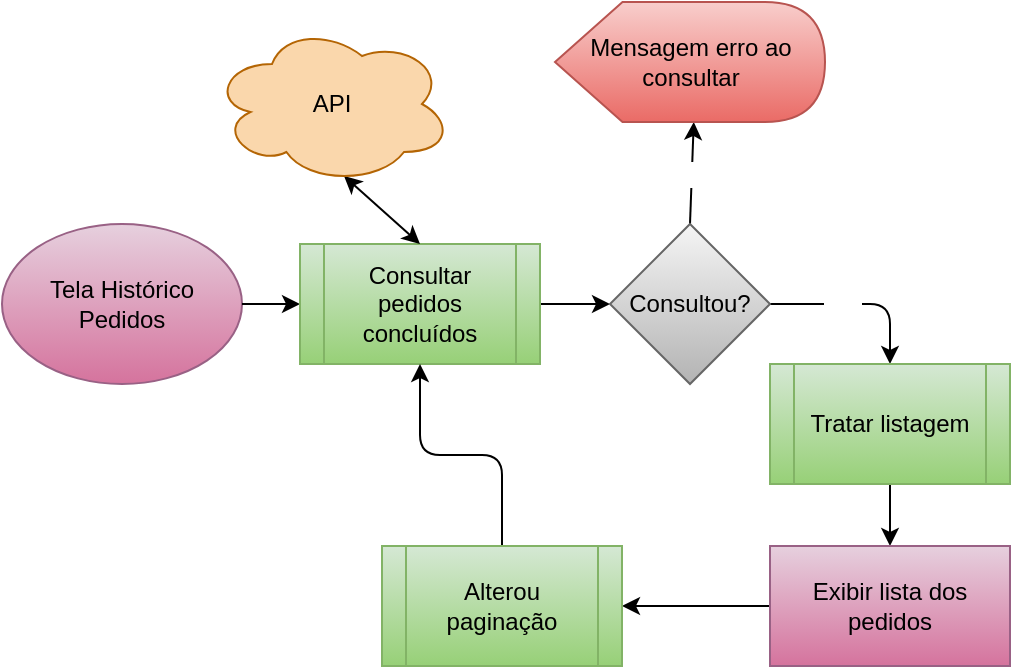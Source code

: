 <mxfile>
    <diagram id="hafGD2FYq9tdRyy5QDzc" name="Página-1">
        <mxGraphModel dx="797" dy="635" grid="1" gridSize="10" guides="1" tooltips="1" connect="1" arrows="1" fold="1" page="1" pageScale="1" pageWidth="827" pageHeight="1169" math="0" shadow="0">
            <root>
                <mxCell id="0"/>
                <mxCell id="1" parent="0"/>
                <mxCell id="13" value="Tela Histórico Pedidos" style="ellipse;whiteSpace=wrap;html=1;fillColor=#e6d0de;strokeColor=#996185;fontStyle=0;gradientColor=#d5739d;fontColor=#000000;" parent="1" vertex="1">
                    <mxGeometry x="15" y="111" width="120" height="80" as="geometry"/>
                </mxCell>
                <mxCell id="27" style="edgeStyle=none;html=1;exitX=1;exitY=0.5;exitDx=0;exitDy=0;entryX=0;entryY=0.5;entryDx=0;entryDy=0;fontColor=#000000;" parent="1" source="13" target="26" edge="1">
                    <mxGeometry relative="1" as="geometry">
                        <mxPoint x="225" y="151" as="sourcePoint"/>
                    </mxGeometry>
                </mxCell>
                <mxCell id="31" style="edgeStyle=none;html=1;entryX=0;entryY=0.5;entryDx=0;entryDy=0;fontColor=#000000;" parent="1" source="26" target="30" edge="1">
                    <mxGeometry relative="1" as="geometry"/>
                </mxCell>
                <mxCell id="26" value="Consultar pedidos concluídos" style="shape=process;whiteSpace=wrap;html=1;backgroundOutline=1;fillColor=#d5e8d4;gradientColor=#97d077;strokeColor=#82b366;fontColor=#000000;" parent="1" vertex="1">
                    <mxGeometry x="164" y="121" width="120" height="60" as="geometry"/>
                </mxCell>
                <mxCell id="32" value="Sim" style="edgeStyle=orthogonalEdgeStyle;html=1;exitX=1;exitY=0.5;exitDx=0;exitDy=0;fontColor=#FFFFFF;entryX=0.5;entryY=0;entryDx=0;entryDy=0;" parent="1" source="30" target="36" edge="1">
                    <mxGeometry x="-0.2" relative="1" as="geometry">
                        <mxPoint x="439" y="151" as="targetPoint"/>
                        <mxPoint as="offset"/>
                    </mxGeometry>
                </mxCell>
                <mxCell id="33" value="Não" style="edgeStyle=none;html=1;fontColor=#FFFFFF;entryX=0;entryY=0;entryDx=69.375;entryDy=60;entryPerimeter=0;" parent="1" target="34" edge="1">
                    <mxGeometry relative="1" as="geometry">
                        <mxPoint x="499" y="111" as="targetPoint"/>
                        <mxPoint x="359" y="111" as="sourcePoint"/>
                        <mxPoint as="offset"/>
                    </mxGeometry>
                </mxCell>
                <mxCell id="30" value="Consultou?" style="rhombus;whiteSpace=wrap;html=1;fillColor=#f5f5f5;gradientColor=#b3b3b3;strokeColor=#666666;fontColor=#000000;" parent="1" vertex="1">
                    <mxGeometry x="319" y="111" width="80" height="80" as="geometry"/>
                </mxCell>
                <mxCell id="34" value="Mensagem erro ao consultar" style="shape=display;whiteSpace=wrap;html=1;fillColor=#f8cecc;gradientColor=#ea6b66;strokeColor=#b85450;fontColor=#000000;" parent="1" vertex="1">
                    <mxGeometry x="291.5" width="135" height="60" as="geometry"/>
                </mxCell>
                <mxCell id="48" style="edgeStyle=none;html=1;exitX=0.5;exitY=1;exitDx=0;exitDy=0;entryX=0.5;entryY=0;entryDx=0;entryDy=0;" parent="1" source="36" target="49" edge="1">
                    <mxGeometry relative="1" as="geometry">
                        <mxPoint x="459" y="280" as="targetPoint"/>
                    </mxGeometry>
                </mxCell>
                <mxCell id="36" value="Tratar listagem" style="shape=process;whiteSpace=wrap;html=1;backgroundOutline=1;fillColor=#d5e8d4;gradientColor=#97d077;strokeColor=#82b366;fontColor=#000000;" parent="1" vertex="1">
                    <mxGeometry x="399" y="181" width="120" height="60" as="geometry"/>
                </mxCell>
                <mxCell id="61" style="edgeStyle=orthogonalEdgeStyle;html=1;exitX=0;exitY=0.5;exitDx=0;exitDy=0;entryX=1;entryY=0.5;entryDx=0;entryDy=0;startArrow=none;startFill=0;" parent="1" source="49" target="59" edge="1">
                    <mxGeometry relative="1" as="geometry"/>
                </mxCell>
                <mxCell id="49" value="Exibir lista dos pedidos" style="whiteSpace=wrap;html=1;fillColor=#e6d0de;strokeColor=#996185;fontColor=#000000;fontStyle=0;gradientColor=#d5739d;" parent="1" vertex="1">
                    <mxGeometry x="399" y="272" width="120" height="60" as="geometry"/>
                </mxCell>
                <mxCell id="55" style="edgeStyle=none;html=1;exitX=0.55;exitY=0.95;exitDx=0;exitDy=0;exitPerimeter=0;entryX=0.5;entryY=0;entryDx=0;entryDy=0;startArrow=classic;startFill=1;" parent="1" source="54" target="26" edge="1">
                    <mxGeometry relative="1" as="geometry"/>
                </mxCell>
                <mxCell id="54" value="API" style="ellipse;shape=cloud;whiteSpace=wrap;html=1;fillColor=#fad7ac;strokeColor=#b46504;fontColor=#000000;" parent="1" vertex="1">
                    <mxGeometry x="120" y="11" width="120" height="80" as="geometry"/>
                </mxCell>
                <mxCell id="62" style="edgeStyle=orthogonalEdgeStyle;html=1;exitX=0.5;exitY=0;exitDx=0;exitDy=0;entryX=0.5;entryY=1;entryDx=0;entryDy=0;startArrow=none;startFill=0;" parent="1" source="59" target="26" edge="1">
                    <mxGeometry relative="1" as="geometry"/>
                </mxCell>
                <mxCell id="59" value="Alterou paginação" style="shape=process;whiteSpace=wrap;html=1;backgroundOutline=1;fillColor=#d5e8d4;gradientColor=#97d077;strokeColor=#82b366;fontColor=#000000;" parent="1" vertex="1">
                    <mxGeometry x="205" y="272" width="120" height="60" as="geometry"/>
                </mxCell>
            </root>
        </mxGraphModel>
    </diagram>
</mxfile>